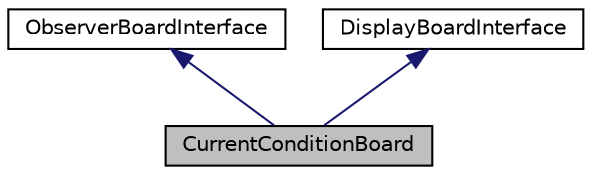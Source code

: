 digraph "CurrentConditionBoard"
{
  edge [fontname="Helvetica",fontsize="10",labelfontname="Helvetica",labelfontsize="10"];
  node [fontname="Helvetica",fontsize="10",shape=record];
  Node1 [label="CurrentConditionBoard",height=0.2,width=0.4,color="black", fillcolor="grey75", style="filled", fontcolor="black"];
  Node2 -> Node1 [dir="back",color="midnightblue",fontsize="10",style="solid"];
  Node2 [label="ObserverBoardInterface",height=0.2,width=0.4,color="black", fillcolor="white", style="filled",URL="$classObserverBoardInterface.html"];
  Node3 -> Node1 [dir="back",color="midnightblue",fontsize="10",style="solid"];
  Node3 [label="DisplayBoardInterface",height=0.2,width=0.4,color="black", fillcolor="white", style="filled",URL="$classDisplayBoardInterface.html"];
}
